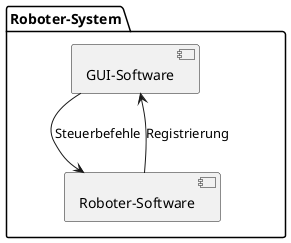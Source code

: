 @startuml
package "Roboter‑System" {
  component "GUI-Software"    as ITS
  component "Roboter-Software“   as RS
}


ITS  --> RS : Steuerbefehle
RS  --> ITS : Registrierung
@enduml